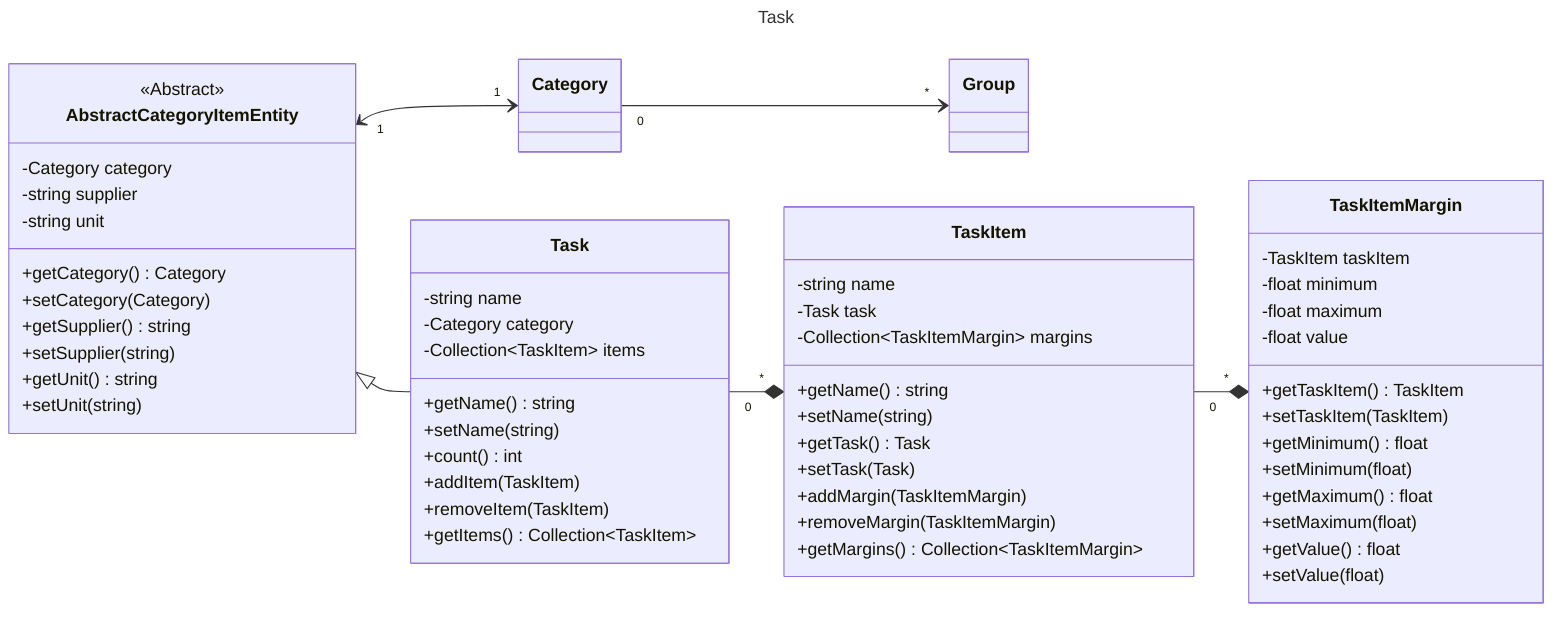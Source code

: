 ---
title: Task
---

classDiagram
    direction LR

    class Group {
    }

    class Category {
    }

    class AbstractCategoryItemEntity {
        <<Abstract>>
        -Category category
        -string supplier
        -string unit
        +getCategory() Category
        +setCategory(Category)
        +getSupplier() string
        +setSupplier(string)
        +getUnit() string
        +setUnit(string)
    }

    class Task {
        -string name
        -Category category
        -Collection~TaskItem~ items
        +getName() string
        +setName(string)
        +count() int
        +addItem(TaskItem)
        +removeItem(TaskItem)
        +getItems() Collection~TaskItem~
    }

    class TaskItem {
        -string name
        -Task task
        -Collection~TaskItemMargin~ margins
        +getName() string
        +setName(string)
        +getTask() Task
        +setTask(Task)
        +addMargin(TaskItemMargin)
        +removeMargin(TaskItemMargin)
        +getMargins() Collection~TaskItemMargin~
    }

    class TaskItemMargin {
        -TaskItem taskItem
        -float minimum
        -float maximum
        -float value
        +getTaskItem() TaskItem
        +setTaskItem(TaskItem)
        +getMinimum() float
        +setMinimum(float)
        +getMaximum() float
        +setMaximum(float)
        +getValue() float
        +setValue(float)
    }

    AbstractCategoryItemEntity <|-- Task
    AbstractCategoryItemEntity "1" <--> "1" Category
    Task "0" --* "*" TaskItem
    TaskItem "0" --* "*" TaskItemMargin
    Category "0" --> "*" Group

    click Category call nodeCallback()
    click Group call nodeCallback()